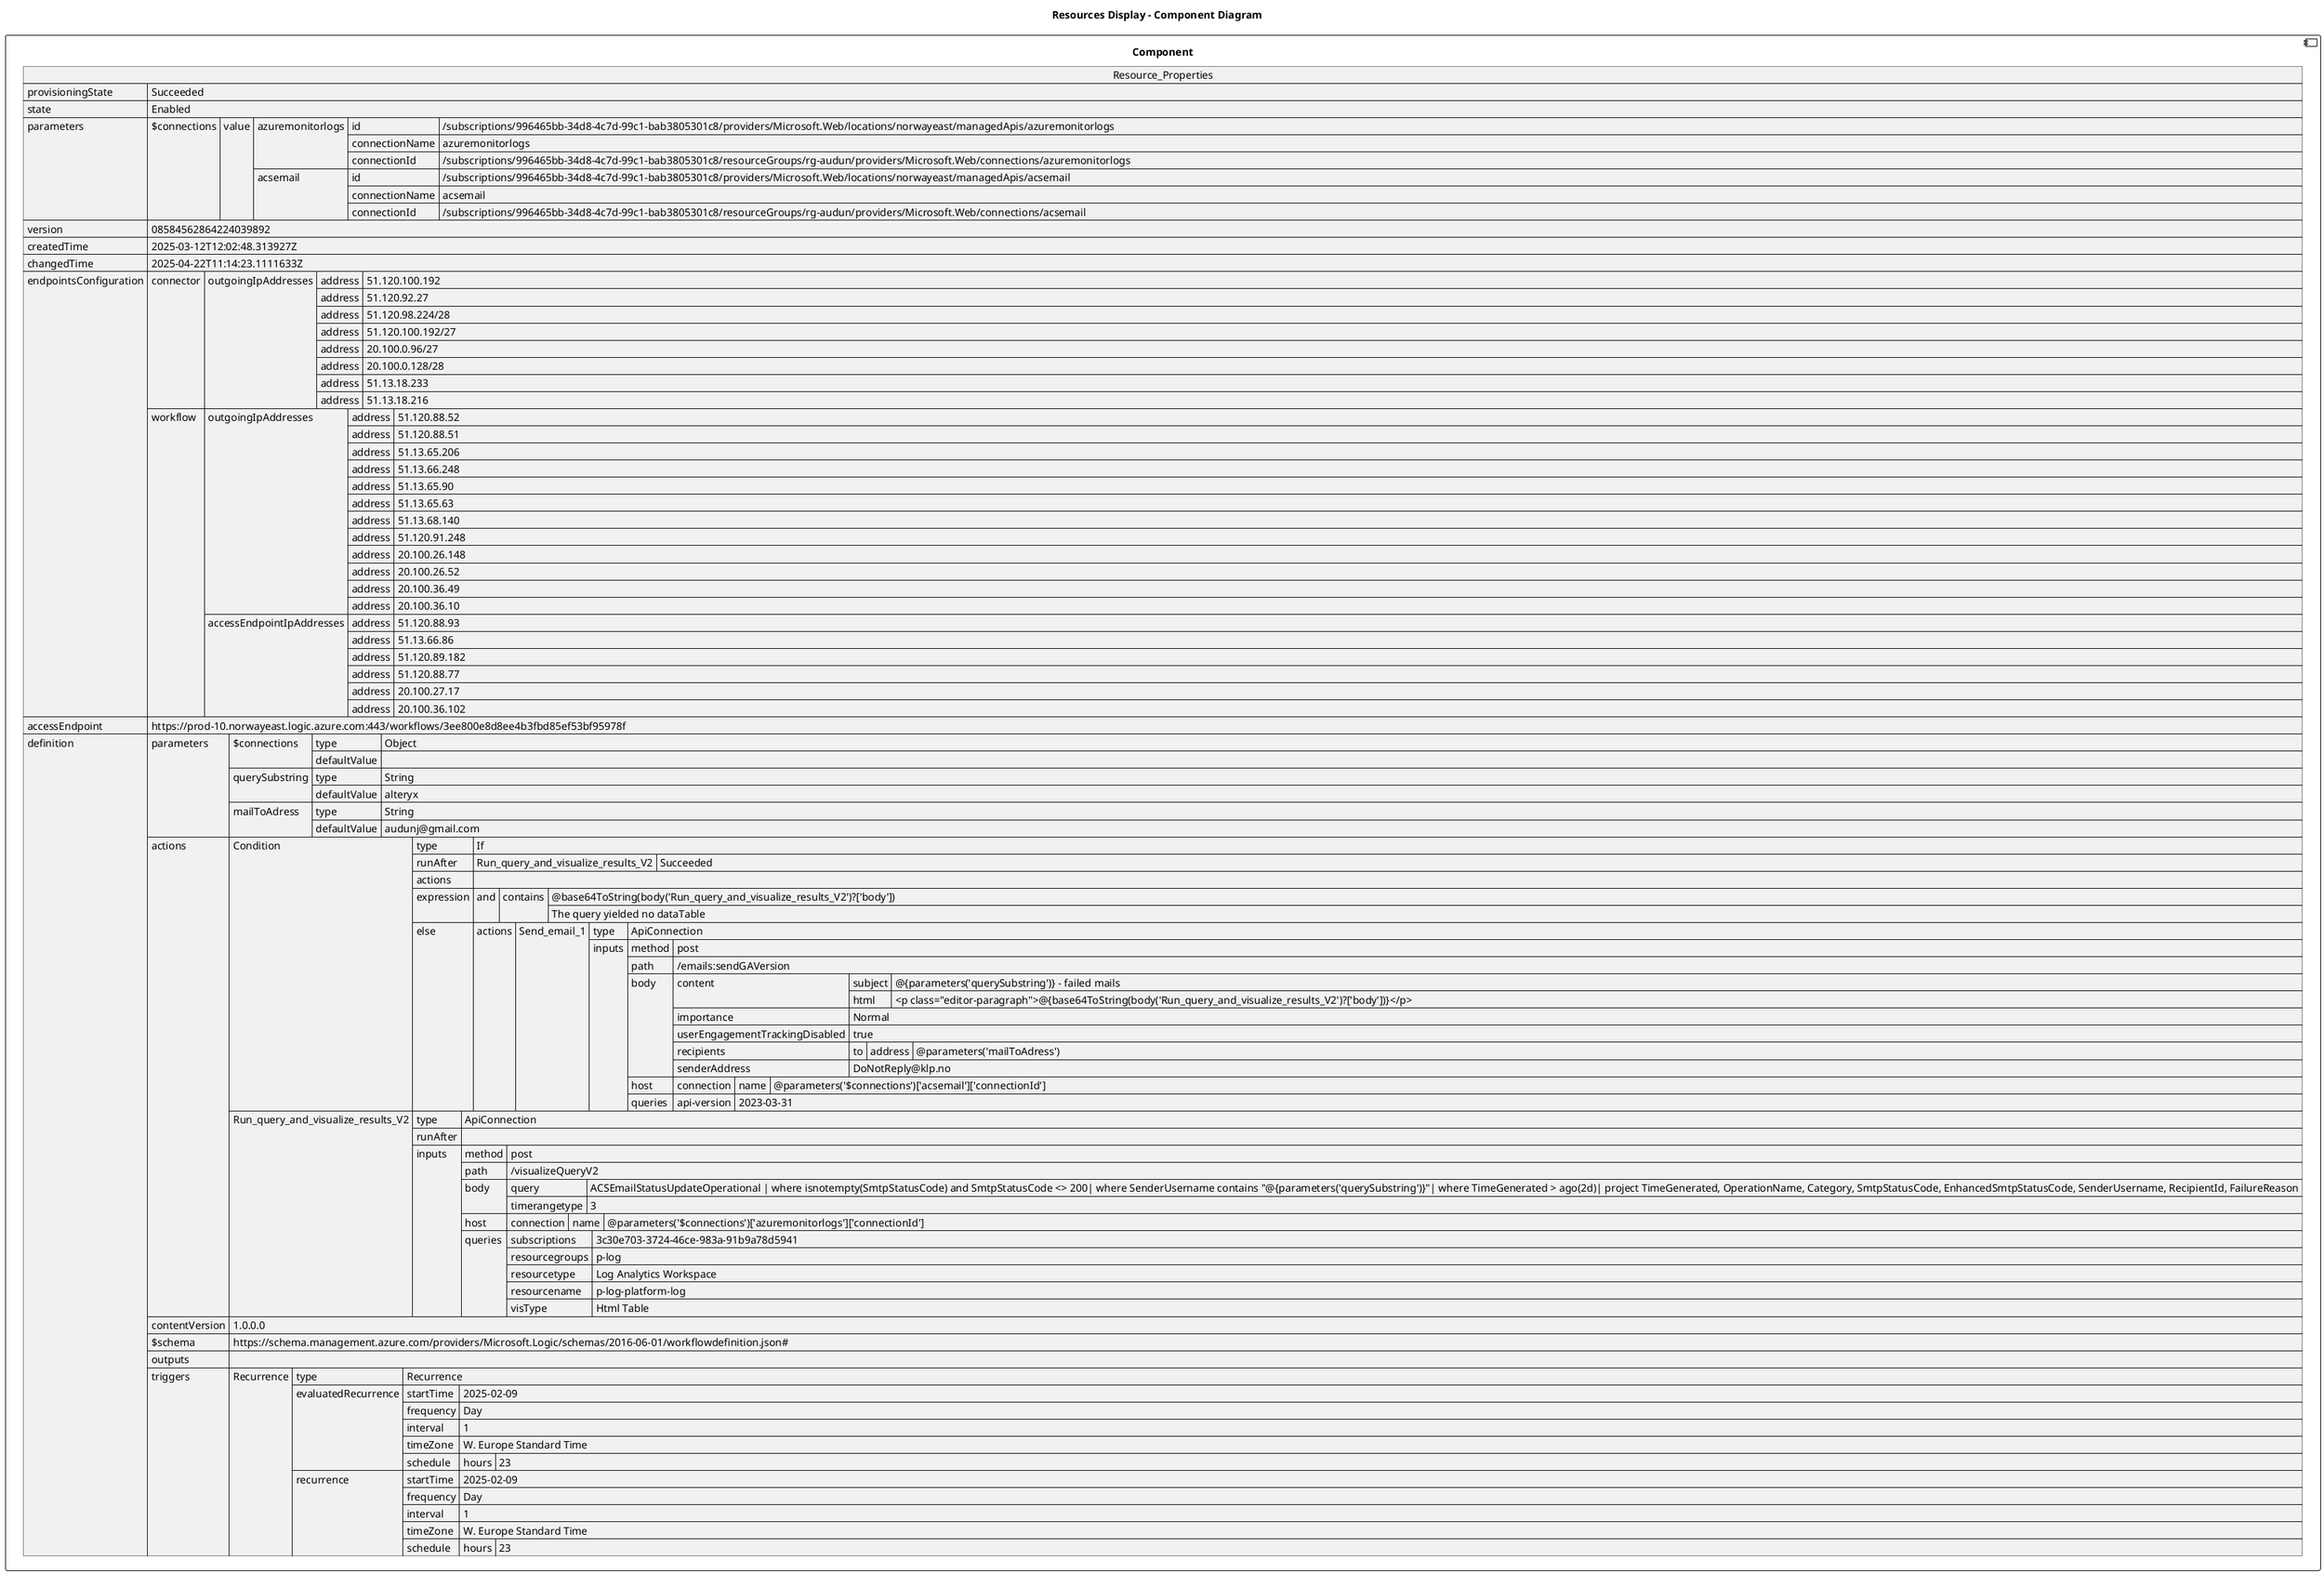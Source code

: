 @startuml

title Resources Display - Component Diagram

component Component {

json  Resource_Properties {
  "provisioningState": "Succeeded",
  "state": "Enabled",
  "parameters": {
    "$connections": {
      "value": {
        "azuremonitorlogs": {
          "id": "/subscriptions/996465bb-34d8-4c7d-99c1-bab3805301c8/providers/Microsoft.Web/locations/norwayeast/managedApis/azuremonitorlogs",
          "connectionName": "azuremonitorlogs",
          "connectionId": "/subscriptions/996465bb-34d8-4c7d-99c1-bab3805301c8/resourceGroups/rg-audun/providers/Microsoft.Web/connections/azuremonitorlogs"
        },
        "acsemail": {
          "id": "/subscriptions/996465bb-34d8-4c7d-99c1-bab3805301c8/providers/Microsoft.Web/locations/norwayeast/managedApis/acsemail",
          "connectionName": "acsemail",
          "connectionId": "/subscriptions/996465bb-34d8-4c7d-99c1-bab3805301c8/resourceGroups/rg-audun/providers/Microsoft.Web/connections/acsemail"
        }
      }
    }
  },
  "version": "08584562864224039892",
  "createdTime": "2025-03-12T12:02:48.313927Z",
  "changedTime": "2025-04-22T11:14:23.1111633Z",
  "endpointsConfiguration": {
    "connector": {
      "outgoingIpAddresses": [
        {
          "address": "51.120.100.192"
        },
        {
          "address": "51.120.92.27"
        },
        {
          "address": "51.120.98.224/28"
        },
        {
          "address": "51.120.100.192/27"
        },
        {
          "address": "20.100.0.96/27"
        },
        {
          "address": "20.100.0.128/28"
        },
        {
          "address": "51.13.18.233"
        },
        {
          "address": "51.13.18.216"
        }
      ]
    },
    "workflow": {
      "outgoingIpAddresses": [
        {
          "address": "51.120.88.52"
        },
        {
          "address": "51.120.88.51"
        },
        {
          "address": "51.13.65.206"
        },
        {
          "address": "51.13.66.248"
        },
        {
          "address": "51.13.65.90"
        },
        {
          "address": "51.13.65.63"
        },
        {
          "address": "51.13.68.140"
        },
        {
          "address": "51.120.91.248"
        },
        {
          "address": "20.100.26.148"
        },
        {
          "address": "20.100.26.52"
        },
        {
          "address": "20.100.36.49"
        },
        {
          "address": "20.100.36.10"
        }
      ],
      "accessEndpointIpAddresses": [
        {
          "address": "51.120.88.93"
        },
        {
          "address": "51.13.66.86"
        },
        {
          "address": "51.120.89.182"
        },
        {
          "address": "51.120.88.77"
        },
        {
          "address": "20.100.27.17"
        },
        {
          "address": "20.100.36.102"
        }
      ]
    }
  },
  "accessEndpoint": "https://prod-10.norwayeast.logic.azure.com:443/workflows/3ee800e8d8ee4b3fbd85ef53bf95978f",
  "definition": {
    "parameters": {
      "$connections": {
        "type": "Object",
        "defaultValue": {}
      },
      "querySubstring": {
        "type": "String",
        "defaultValue": "alteryx"
      },
      "mailToAdress": {
        "type": "String",
        "defaultValue": "audunj@gmail.com"
      }
    },
    "actions": {
      "Condition": {
        "type": "If",
        "runAfter": {
          "Run_query_and_visualize_results_V2": [
            "Succeeded"
          ]
        },
        "actions": {},
        "expression": {
          "and": [
            {
              "contains": [
                "@base64ToString(body('Run_query_and_visualize_results_V2')?['body'])",
                "The query yielded no dataTable"
              ]
            }
          ]
        },
        "else": {
          "actions": {
            "Send_email_1": {
              "type": "ApiConnection",
              "inputs": {
                "method": "post",
                "path": "/emails:sendGAVersion",
                "body": {
                  "content": {
                    "subject": "@{parameters('querySubstring')} - failed mails",
                    "html": "<p class=\"editor-paragraph\">@{base64ToString(body('Run_query_and_visualize_results_V2')?['body'])}</p>"
                  },
                  "importance": "Normal",
                  "userEngagementTrackingDisabled": true,
                  "recipients": {
                    "to": [
                      {
                        "address": "@parameters('mailToAdress')"
                      }
                    ]
                  },
                  "senderAddress": "DoNotReply@klp.no"
                },
                "host": {
                  "connection": {
                    "name": "@parameters('$connections')['acsemail']['connectionId']"
                  }
                },
                "queries": {
                  "api-version": "2023-03-31"
                }
              }
            }
          }
        }
      },
      "Run_query_and_visualize_results_V2": {
        "type": "ApiConnection",
        "runAfter": {},
        "inputs": {
          "method": "post",
          "path": "/visualizeQueryV2",
          "body": {
            "query": "ACSEmailStatusUpdateOperational \n| where isnotempty(SmtpStatusCode) and SmtpStatusCode <> 200\n| where SenderUsername contains \"@{parameters('querySubstring')}\"\n| where TimeGenerated > ago(2d)\n| project TimeGenerated, OperationName, Category, SmtpStatusCode, EnhancedSmtpStatusCode, SenderUsername, RecipientId, FailureReason",
            "timerangetype": "3"
          },
          "host": {
            "connection": {
              "name": "@parameters('$connections')['azuremonitorlogs']['connectionId']"
            }
          },
          "queries": {
            "subscriptions": "3c30e703-3724-46ce-983a-91b9a78d5941",
            "resourcegroups": "p-log",
            "resourcetype": "Log Analytics Workspace",
            "resourcename": "p-log-platform-log",
            "visType": "Html Table"
          }
        }
      }
    },
    "contentVersion": "1.0.0.0",
    "$schema": "https://schema.management.azure.com/providers/Microsoft.Logic/schemas/2016-06-01/workflowdefinition.json#",
    "outputs": {},
    "triggers": {
      "Recurrence": {
        "type": "Recurrence",
        "evaluatedRecurrence": {
          "startTime": "2025-02-09",
          "frequency": "Day",
          "interval": 1,
          "timeZone": "W. Europe Standard Time",
          "schedule": {
            "hours": [
              "23"
            ]
          }
        },
        "recurrence": {
          "startTime": "2025-02-09",
          "frequency": "Day",
          "interval": 1,
          "timeZone": "W. Europe Standard Time",
          "schedule": {
            "hours": [
              "23"
            ]
          }
        }
      }
    }
  }
}
}
@enduml
